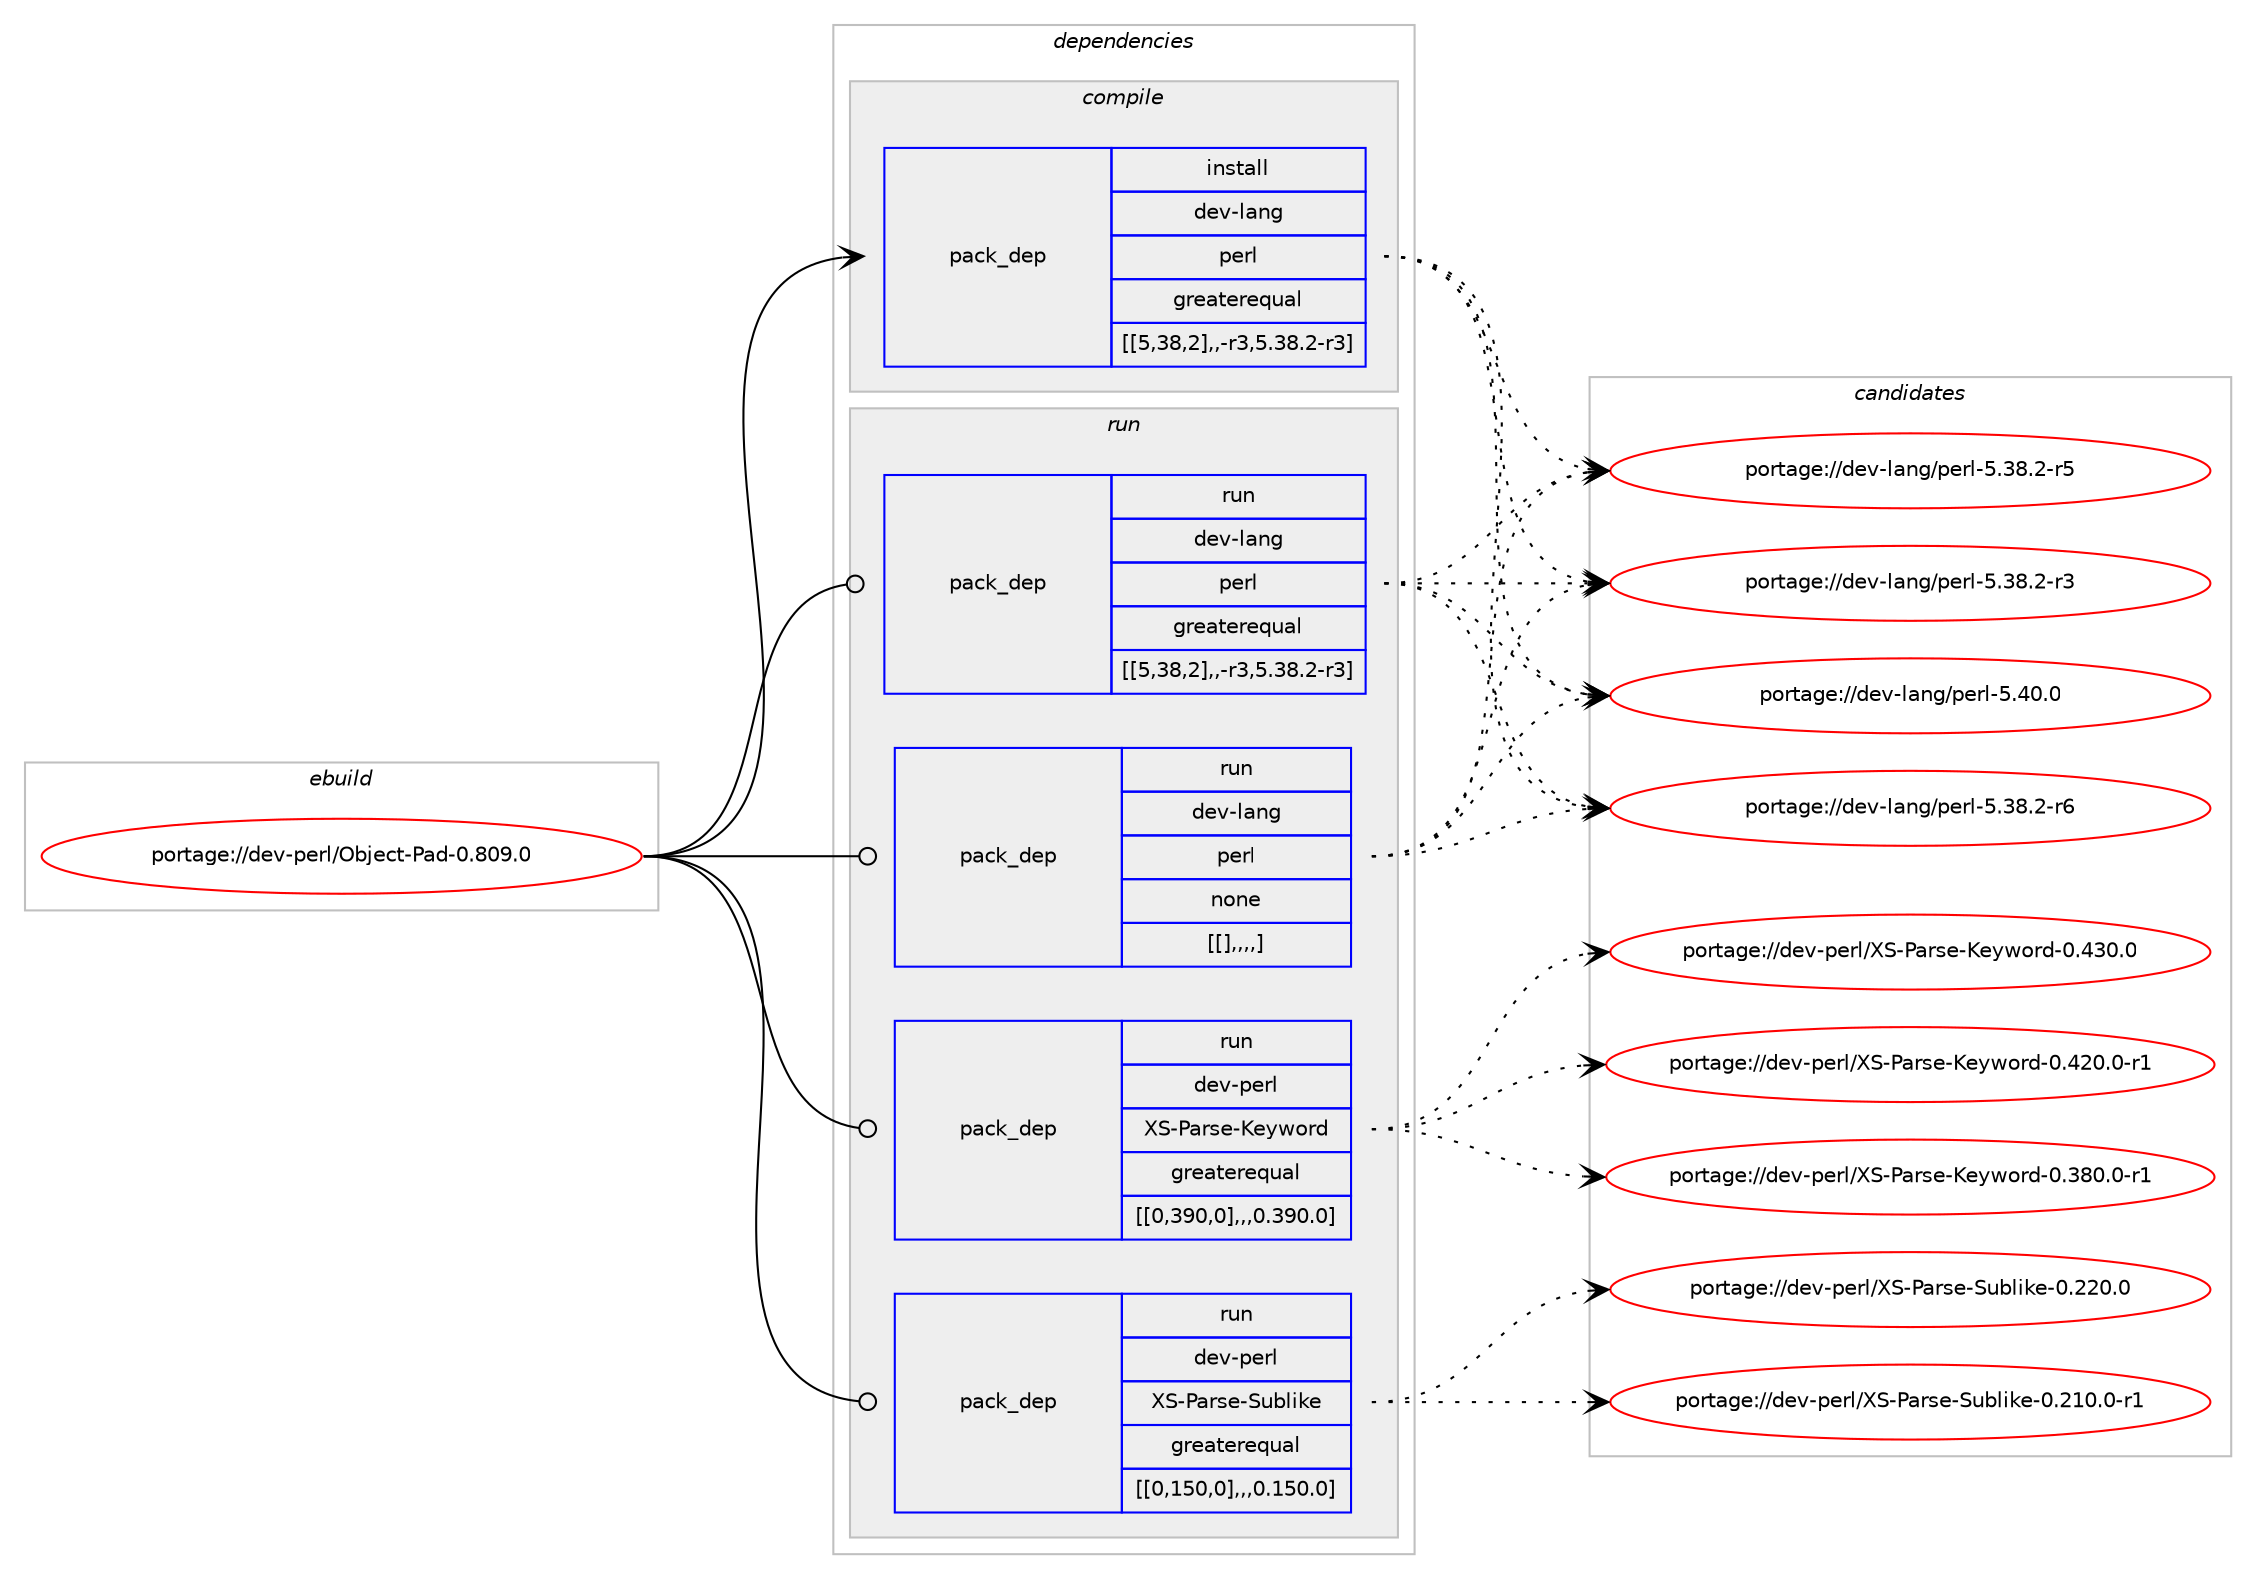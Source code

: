 digraph prolog {

# *************
# Graph options
# *************

newrank=true;
concentrate=true;
compound=true;
graph [rankdir=LR,fontname=Helvetica,fontsize=10,ranksep=1.5];#, ranksep=2.5, nodesep=0.2];
edge  [arrowhead=vee];
node  [fontname=Helvetica,fontsize=10];

# **********
# The ebuild
# **********

subgraph cluster_leftcol {
color=gray;
label=<<i>ebuild</i>>;
id [label="portage://dev-perl/Object-Pad-0.809.0", color=red, width=4, href="../dev-perl/Object-Pad-0.809.0.svg"];
}

# ****************
# The dependencies
# ****************

subgraph cluster_midcol {
color=gray;
label=<<i>dependencies</i>>;
subgraph cluster_compile {
fillcolor="#eeeeee";
style=filled;
label=<<i>compile</i>>;
subgraph pack103892 {
dependency135640 [label=<<TABLE BORDER="0" CELLBORDER="1" CELLSPACING="0" CELLPADDING="4" WIDTH="220"><TR><TD ROWSPAN="6" CELLPADDING="30">pack_dep</TD></TR><TR><TD WIDTH="110">install</TD></TR><TR><TD>dev-lang</TD></TR><TR><TD>perl</TD></TR><TR><TD>greaterequal</TD></TR><TR><TD>[[5,38,2],,-r3,5.38.2-r3]</TD></TR></TABLE>>, shape=none, color=blue];
}
id:e -> dependency135640:w [weight=20,style="solid",arrowhead="vee"];
}
subgraph cluster_compileandrun {
fillcolor="#eeeeee";
style=filled;
label=<<i>compile and run</i>>;
}
subgraph cluster_run {
fillcolor="#eeeeee";
style=filled;
label=<<i>run</i>>;
subgraph pack103893 {
dependency135641 [label=<<TABLE BORDER="0" CELLBORDER="1" CELLSPACING="0" CELLPADDING="4" WIDTH="220"><TR><TD ROWSPAN="6" CELLPADDING="30">pack_dep</TD></TR><TR><TD WIDTH="110">run</TD></TR><TR><TD>dev-lang</TD></TR><TR><TD>perl</TD></TR><TR><TD>greaterequal</TD></TR><TR><TD>[[5,38,2],,-r3,5.38.2-r3]</TD></TR></TABLE>>, shape=none, color=blue];
}
id:e -> dependency135641:w [weight=20,style="solid",arrowhead="odot"];
subgraph pack103894 {
dependency135642 [label=<<TABLE BORDER="0" CELLBORDER="1" CELLSPACING="0" CELLPADDING="4" WIDTH="220"><TR><TD ROWSPAN="6" CELLPADDING="30">pack_dep</TD></TR><TR><TD WIDTH="110">run</TD></TR><TR><TD>dev-lang</TD></TR><TR><TD>perl</TD></TR><TR><TD>none</TD></TR><TR><TD>[[],,,,]</TD></TR></TABLE>>, shape=none, color=blue];
}
id:e -> dependency135642:w [weight=20,style="solid",arrowhead="odot"];
subgraph pack103895 {
dependency135643 [label=<<TABLE BORDER="0" CELLBORDER="1" CELLSPACING="0" CELLPADDING="4" WIDTH="220"><TR><TD ROWSPAN="6" CELLPADDING="30">pack_dep</TD></TR><TR><TD WIDTH="110">run</TD></TR><TR><TD>dev-perl</TD></TR><TR><TD>XS-Parse-Keyword</TD></TR><TR><TD>greaterequal</TD></TR><TR><TD>[[0,390,0],,,0.390.0]</TD></TR></TABLE>>, shape=none, color=blue];
}
id:e -> dependency135643:w [weight=20,style="solid",arrowhead="odot"];
subgraph pack103896 {
dependency135644 [label=<<TABLE BORDER="0" CELLBORDER="1" CELLSPACING="0" CELLPADDING="4" WIDTH="220"><TR><TD ROWSPAN="6" CELLPADDING="30">pack_dep</TD></TR><TR><TD WIDTH="110">run</TD></TR><TR><TD>dev-perl</TD></TR><TR><TD>XS-Parse-Sublike</TD></TR><TR><TD>greaterequal</TD></TR><TR><TD>[[0,150,0],,,0.150.0]</TD></TR></TABLE>>, shape=none, color=blue];
}
id:e -> dependency135644:w [weight=20,style="solid",arrowhead="odot"];
}
}

# **************
# The candidates
# **************

subgraph cluster_choices {
rank=same;
color=gray;
label=<<i>candidates</i>>;

subgraph choice103892 {
color=black;
nodesep=1;
choice10010111845108971101034711210111410845534652484648 [label="portage://dev-lang/perl-5.40.0", color=red, width=4,href="../dev-lang/perl-5.40.0.svg"];
choice100101118451089711010347112101114108455346515646504511454 [label="portage://dev-lang/perl-5.38.2-r6", color=red, width=4,href="../dev-lang/perl-5.38.2-r6.svg"];
choice100101118451089711010347112101114108455346515646504511453 [label="portage://dev-lang/perl-5.38.2-r5", color=red, width=4,href="../dev-lang/perl-5.38.2-r5.svg"];
choice100101118451089711010347112101114108455346515646504511451 [label="portage://dev-lang/perl-5.38.2-r3", color=red, width=4,href="../dev-lang/perl-5.38.2-r3.svg"];
dependency135640:e -> choice10010111845108971101034711210111410845534652484648:w [style=dotted,weight="100"];
dependency135640:e -> choice100101118451089711010347112101114108455346515646504511454:w [style=dotted,weight="100"];
dependency135640:e -> choice100101118451089711010347112101114108455346515646504511453:w [style=dotted,weight="100"];
dependency135640:e -> choice100101118451089711010347112101114108455346515646504511451:w [style=dotted,weight="100"];
}
subgraph choice103893 {
color=black;
nodesep=1;
choice10010111845108971101034711210111410845534652484648 [label="portage://dev-lang/perl-5.40.0", color=red, width=4,href="../dev-lang/perl-5.40.0.svg"];
choice100101118451089711010347112101114108455346515646504511454 [label="portage://dev-lang/perl-5.38.2-r6", color=red, width=4,href="../dev-lang/perl-5.38.2-r6.svg"];
choice100101118451089711010347112101114108455346515646504511453 [label="portage://dev-lang/perl-5.38.2-r5", color=red, width=4,href="../dev-lang/perl-5.38.2-r5.svg"];
choice100101118451089711010347112101114108455346515646504511451 [label="portage://dev-lang/perl-5.38.2-r3", color=red, width=4,href="../dev-lang/perl-5.38.2-r3.svg"];
dependency135641:e -> choice10010111845108971101034711210111410845534652484648:w [style=dotted,weight="100"];
dependency135641:e -> choice100101118451089711010347112101114108455346515646504511454:w [style=dotted,weight="100"];
dependency135641:e -> choice100101118451089711010347112101114108455346515646504511453:w [style=dotted,weight="100"];
dependency135641:e -> choice100101118451089711010347112101114108455346515646504511451:w [style=dotted,weight="100"];
}
subgraph choice103894 {
color=black;
nodesep=1;
choice10010111845108971101034711210111410845534652484648 [label="portage://dev-lang/perl-5.40.0", color=red, width=4,href="../dev-lang/perl-5.40.0.svg"];
choice100101118451089711010347112101114108455346515646504511454 [label="portage://dev-lang/perl-5.38.2-r6", color=red, width=4,href="../dev-lang/perl-5.38.2-r6.svg"];
choice100101118451089711010347112101114108455346515646504511453 [label="portage://dev-lang/perl-5.38.2-r5", color=red, width=4,href="../dev-lang/perl-5.38.2-r5.svg"];
choice100101118451089711010347112101114108455346515646504511451 [label="portage://dev-lang/perl-5.38.2-r3", color=red, width=4,href="../dev-lang/perl-5.38.2-r3.svg"];
dependency135642:e -> choice10010111845108971101034711210111410845534652484648:w [style=dotted,weight="100"];
dependency135642:e -> choice100101118451089711010347112101114108455346515646504511454:w [style=dotted,weight="100"];
dependency135642:e -> choice100101118451089711010347112101114108455346515646504511453:w [style=dotted,weight="100"];
dependency135642:e -> choice100101118451089711010347112101114108455346515646504511451:w [style=dotted,weight="100"];
}
subgraph choice103895 {
color=black;
nodesep=1;
choice1001011184511210111410847888345809711411510145751011211191111141004548465251484648 [label="portage://dev-perl/XS-Parse-Keyword-0.430.0", color=red, width=4,href="../dev-perl/XS-Parse-Keyword-0.430.0.svg"];
choice10010111845112101114108478883458097114115101457510112111911111410045484652504846484511449 [label="portage://dev-perl/XS-Parse-Keyword-0.420.0-r1", color=red, width=4,href="../dev-perl/XS-Parse-Keyword-0.420.0-r1.svg"];
choice10010111845112101114108478883458097114115101457510112111911111410045484651564846484511449 [label="portage://dev-perl/XS-Parse-Keyword-0.380.0-r1", color=red, width=4,href="../dev-perl/XS-Parse-Keyword-0.380.0-r1.svg"];
dependency135643:e -> choice1001011184511210111410847888345809711411510145751011211191111141004548465251484648:w [style=dotted,weight="100"];
dependency135643:e -> choice10010111845112101114108478883458097114115101457510112111911111410045484652504846484511449:w [style=dotted,weight="100"];
dependency135643:e -> choice10010111845112101114108478883458097114115101457510112111911111410045484651564846484511449:w [style=dotted,weight="100"];
}
subgraph choice103896 {
color=black;
nodesep=1;
choice100101118451121011141084788834580971141151014583117981081051071014548465050484648 [label="portage://dev-perl/XS-Parse-Sublike-0.220.0", color=red, width=4,href="../dev-perl/XS-Parse-Sublike-0.220.0.svg"];
choice1001011184511210111410847888345809711411510145831179810810510710145484650494846484511449 [label="portage://dev-perl/XS-Parse-Sublike-0.210.0-r1", color=red, width=4,href="../dev-perl/XS-Parse-Sublike-0.210.0-r1.svg"];
dependency135644:e -> choice100101118451121011141084788834580971141151014583117981081051071014548465050484648:w [style=dotted,weight="100"];
dependency135644:e -> choice1001011184511210111410847888345809711411510145831179810810510710145484650494846484511449:w [style=dotted,weight="100"];
}
}

}
